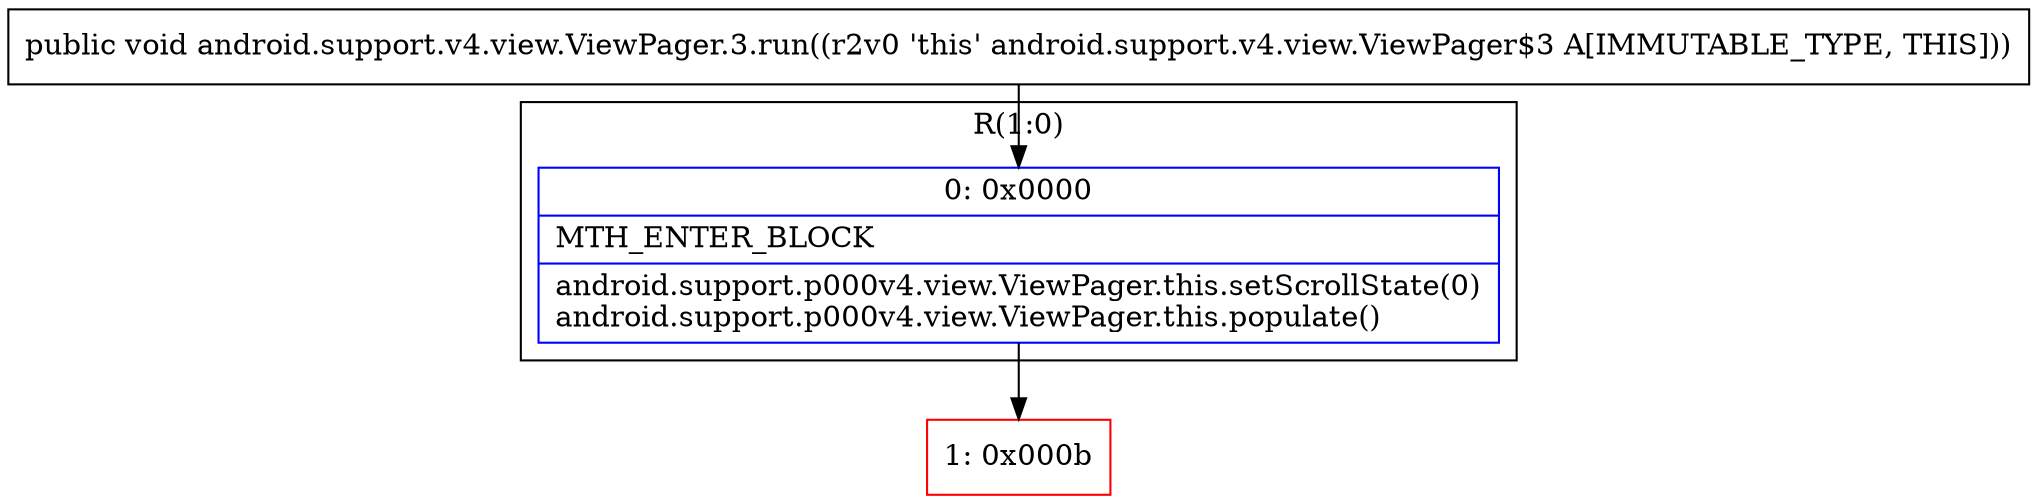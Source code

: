 digraph "CFG forandroid.support.v4.view.ViewPager.3.run()V" {
subgraph cluster_Region_1834158606 {
label = "R(1:0)";
node [shape=record,color=blue];
Node_0 [shape=record,label="{0\:\ 0x0000|MTH_ENTER_BLOCK\l|android.support.p000v4.view.ViewPager.this.setScrollState(0)\landroid.support.p000v4.view.ViewPager.this.populate()\l}"];
}
Node_1 [shape=record,color=red,label="{1\:\ 0x000b}"];
MethodNode[shape=record,label="{public void android.support.v4.view.ViewPager.3.run((r2v0 'this' android.support.v4.view.ViewPager$3 A[IMMUTABLE_TYPE, THIS])) }"];
MethodNode -> Node_0;
Node_0 -> Node_1;
}

